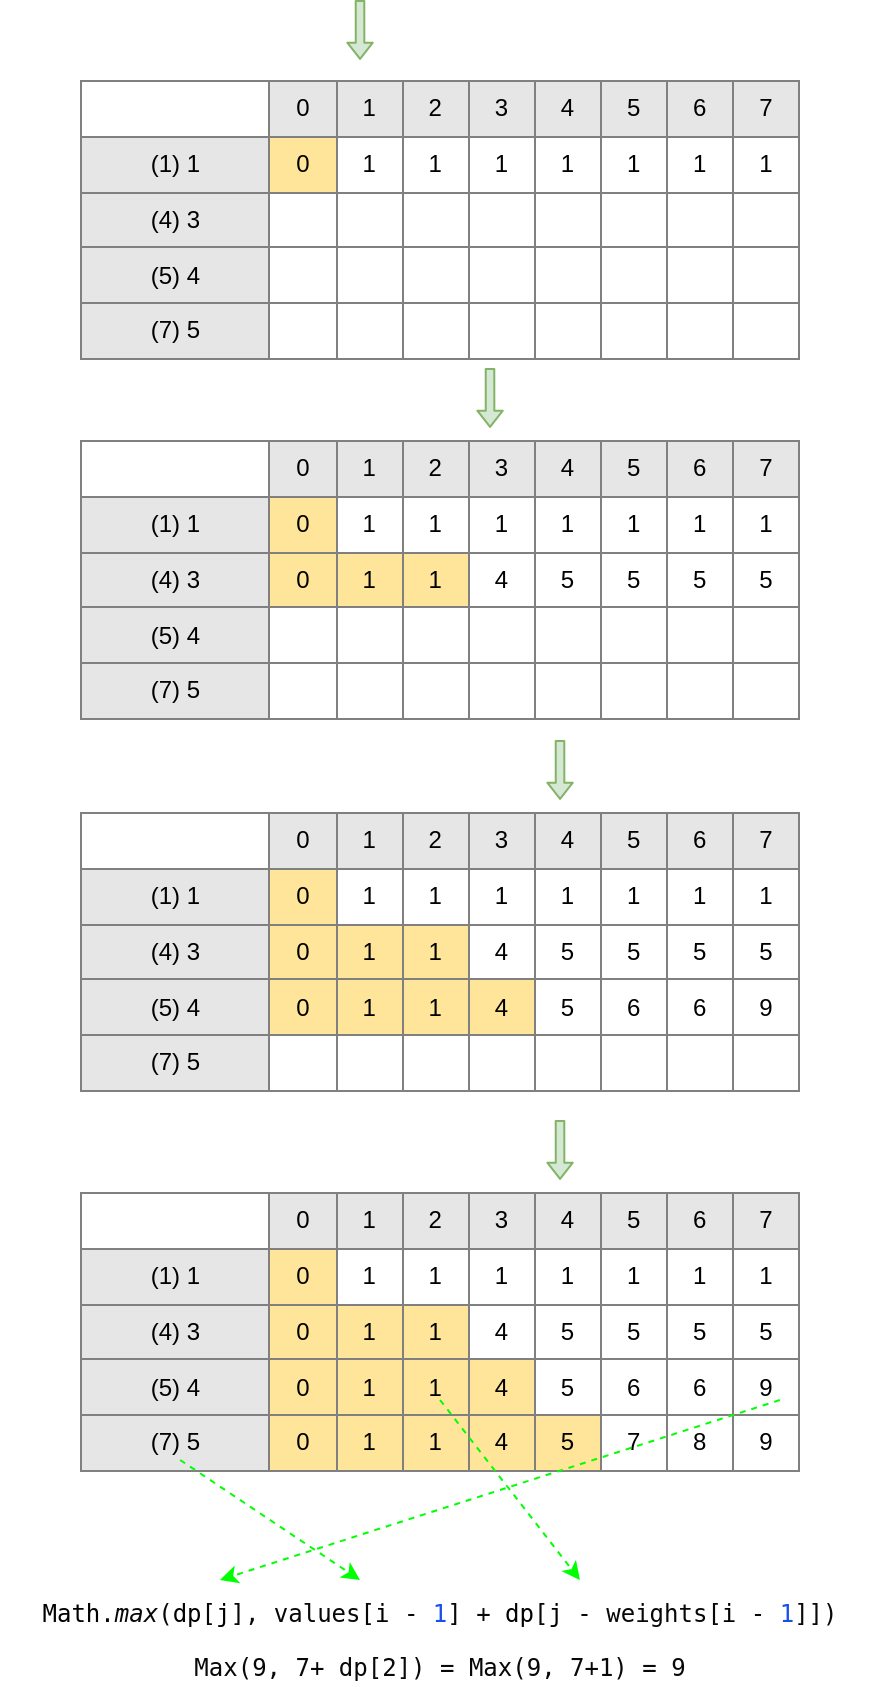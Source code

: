 <mxfile version="12.6.5" type="device"><diagram id="l_gKkpV8gHAn2WTWgXcG" name="Page-1"><mxGraphModel dx="632" dy="487" grid="1" gridSize="10" guides="1" tooltips="1" connect="1" arrows="1" fold="1" page="1" pageScale="1" pageWidth="500" pageHeight="1200" math="0" shadow="0"><root><mxCell id="0"/><mxCell id="1" parent="0"/><mxCell id="OYWhIVPoLaPDVIx-nMd9-1" value="&lt;table border=&quot;1&quot; width=&quot;100%&quot; style=&quot;width: 100% ; height: 100% ; border-collapse: collapse&quot;&gt;&lt;tbody&gt;&lt;tr&gt;&lt;td align=&quot;center&quot;&gt;&lt;br&gt;&lt;/td&gt;&lt;td align=&quot;center&quot; style=&quot;background-color: rgb(230 , 230 , 230)&quot;&gt;0&lt;/td&gt;&lt;td align=&quot;center&quot; style=&quot;background-color: rgb(230 , 230 , 230)&quot;&gt;1&lt;/td&gt;&lt;td style=&quot;text-align: center ; background-color: rgb(230 , 230 , 230)&quot;&gt;2&lt;/td&gt;&lt;td style=&quot;text-align: center ; background-color: rgb(230 , 230 , 230)&quot;&gt;3&lt;/td&gt;&lt;td style=&quot;text-align: center ; background-color: rgb(230 , 230 , 230)&quot;&gt;4&lt;/td&gt;&lt;td style=&quot;text-align: center ; background-color: rgb(230 , 230 , 230)&quot;&gt;5&lt;/td&gt;&lt;td style=&quot;text-align: center ; background-color: rgb(230 , 230 , 230)&quot;&gt;6&lt;/td&gt;&lt;td style=&quot;text-align: center ; background-color: rgb(230 , 230 , 230)&quot;&gt;7&lt;/td&gt;&lt;/tr&gt;&lt;tr&gt;&lt;td align=&quot;center&quot; style=&quot;background-color: rgb(230 , 230 , 230)&quot;&gt;(1) 1&lt;/td&gt;&lt;td align=&quot;center&quot; style=&quot;background-color: rgb(255 , 229 , 153)&quot;&gt;0&lt;/td&gt;&lt;td align=&quot;center&quot;&gt;1&lt;/td&gt;&lt;td style=&quot;text-align: center&quot;&gt;1&lt;/td&gt;&lt;td style=&quot;text-align: center&quot;&gt;1&lt;/td&gt;&lt;td style=&quot;text-align: center&quot;&gt;1&lt;/td&gt;&lt;td style=&quot;text-align: center&quot;&gt;1&lt;/td&gt;&lt;td style=&quot;text-align: center&quot;&gt;1&lt;/td&gt;&lt;td style=&quot;text-align: center&quot;&gt;1&lt;/td&gt;&lt;/tr&gt;&lt;tr&gt;&lt;td align=&quot;center&quot; style=&quot;background-color: rgb(230 , 230 , 230)&quot;&gt;(4) 3&lt;/td&gt;&lt;td align=&quot;center&quot;&gt;&lt;br&gt;&lt;/td&gt;&lt;td align=&quot;center&quot;&gt;&lt;br&gt;&lt;/td&gt;&lt;td&gt;&lt;br&gt;&lt;/td&gt;&lt;td&gt;&lt;br&gt;&lt;/td&gt;&lt;td&gt;&lt;br&gt;&lt;/td&gt;&lt;td&gt;&lt;br&gt;&lt;/td&gt;&lt;td&gt;&lt;br&gt;&lt;/td&gt;&lt;td&gt;&lt;br&gt;&lt;/td&gt;&lt;/tr&gt;&lt;tr&gt;&lt;td style=&quot;text-align: center ; background-color: rgb(230 , 230 , 230)&quot;&gt;(5) 4&lt;/td&gt;&lt;td&gt;&lt;br&gt;&lt;/td&gt;&lt;td&gt;&lt;br&gt;&lt;/td&gt;&lt;td&gt;&lt;br&gt;&lt;/td&gt;&lt;td&gt;&lt;br&gt;&lt;/td&gt;&lt;td&gt;&lt;br&gt;&lt;/td&gt;&lt;td&gt;&lt;br&gt;&lt;/td&gt;&lt;td&gt;&lt;br&gt;&lt;/td&gt;&lt;td&gt;&lt;br&gt;&lt;/td&gt;&lt;/tr&gt;&lt;tr&gt;&lt;td style=&quot;text-align: center ; background-color: rgb(230 , 230 , 230)&quot;&gt;(7) 5&lt;/td&gt;&lt;td&gt;&lt;br&gt;&lt;/td&gt;&lt;td&gt;&lt;br&gt;&lt;/td&gt;&lt;td&gt;&lt;br&gt;&lt;/td&gt;&lt;td&gt;&lt;br&gt;&lt;/td&gt;&lt;td&gt;&lt;br&gt;&lt;/td&gt;&lt;td&gt;&lt;br&gt;&lt;/td&gt;&lt;td&gt;&lt;br&gt;&lt;/td&gt;&lt;td&gt;&lt;br&gt;&lt;/td&gt;&lt;/tr&gt;&lt;/tbody&gt;&lt;/table&gt;" style="text;html=1;strokeColor=none;fillColor=none;overflow=fill;" parent="1" vertex="1"><mxGeometry x="80" y="80" width="360" height="140" as="geometry"/></mxCell><mxCell id="OYWhIVPoLaPDVIx-nMd9-41" value="&lt;table border=&quot;1&quot; width=&quot;100%&quot; style=&quot;width: 100% ; height: 100% ; border-collapse: collapse&quot;&gt;&lt;tbody&gt;&lt;tr&gt;&lt;td align=&quot;center&quot;&gt;&lt;br&gt;&lt;/td&gt;&lt;td align=&quot;center&quot; style=&quot;background-color: rgb(230 , 230 , 230)&quot;&gt;0&lt;/td&gt;&lt;td align=&quot;center&quot; style=&quot;background-color: rgb(230 , 230 , 230)&quot;&gt;1&lt;/td&gt;&lt;td style=&quot;text-align: center ; background-color: rgb(230 , 230 , 230)&quot;&gt;2&lt;/td&gt;&lt;td style=&quot;text-align: center ; background-color: rgb(230 , 230 , 230)&quot;&gt;3&lt;/td&gt;&lt;td style=&quot;text-align: center ; background-color: rgb(230 , 230 , 230)&quot;&gt;4&lt;/td&gt;&lt;td style=&quot;text-align: center ; background-color: rgb(230 , 230 , 230)&quot;&gt;5&lt;/td&gt;&lt;td style=&quot;text-align: center ; background-color: rgb(230 , 230 , 230)&quot;&gt;6&lt;/td&gt;&lt;td style=&quot;text-align: center ; background-color: rgb(230 , 230 , 230)&quot;&gt;7&lt;/td&gt;&lt;/tr&gt;&lt;tr&gt;&lt;td align=&quot;center&quot; style=&quot;background-color: rgb(230 , 230 , 230)&quot;&gt;(1) 1&lt;/td&gt;&lt;td align=&quot;center&quot; style=&quot;background-color: rgb(255 , 229 , 153)&quot;&gt;0&lt;/td&gt;&lt;td align=&quot;center&quot;&gt;1&lt;/td&gt;&lt;td style=&quot;text-align: center&quot;&gt;1&lt;/td&gt;&lt;td style=&quot;text-align: center&quot;&gt;1&lt;/td&gt;&lt;td style=&quot;text-align: center&quot;&gt;1&lt;/td&gt;&lt;td style=&quot;text-align: center&quot;&gt;1&lt;/td&gt;&lt;td style=&quot;text-align: center&quot;&gt;1&lt;/td&gt;&lt;td style=&quot;text-align: center&quot;&gt;1&lt;/td&gt;&lt;/tr&gt;&lt;tr&gt;&lt;td align=&quot;center&quot; style=&quot;background-color: rgb(230 , 230 , 230)&quot;&gt;(4) 3&lt;/td&gt;&lt;td align=&quot;center&quot; style=&quot;background-color: rgb(255 , 229 , 153)&quot;&gt;0&lt;/td&gt;&lt;td align=&quot;center&quot; style=&quot;background-color: rgb(255 , 229 , 153)&quot;&gt;1&lt;/td&gt;&lt;td style=&quot;text-align: center ; background-color: rgb(255 , 229 , 153)&quot;&gt;1&lt;/td&gt;&lt;td style=&quot;text-align: center&quot;&gt;4&lt;/td&gt;&lt;td style=&quot;text-align: center&quot;&gt;5&lt;/td&gt;&lt;td style=&quot;text-align: center&quot;&gt;5&lt;/td&gt;&lt;td style=&quot;text-align: center&quot;&gt;5&lt;/td&gt;&lt;td style=&quot;text-align: center&quot;&gt;5&lt;/td&gt;&lt;/tr&gt;&lt;tr&gt;&lt;td style=&quot;text-align: center ; background-color: rgb(230 , 230 , 230)&quot;&gt;(5) 4&lt;/td&gt;&lt;td&gt;&lt;br&gt;&lt;/td&gt;&lt;td&gt;&lt;br&gt;&lt;/td&gt;&lt;td&gt;&lt;br&gt;&lt;/td&gt;&lt;td&gt;&lt;br&gt;&lt;/td&gt;&lt;td&gt;&lt;br&gt;&lt;/td&gt;&lt;td&gt;&lt;br&gt;&lt;/td&gt;&lt;td&gt;&lt;br&gt;&lt;/td&gt;&lt;td&gt;&lt;br&gt;&lt;/td&gt;&lt;/tr&gt;&lt;tr&gt;&lt;td style=&quot;text-align: center ; background-color: rgb(230 , 230 , 230)&quot;&gt;(7) 5&lt;/td&gt;&lt;td&gt;&lt;br&gt;&lt;/td&gt;&lt;td&gt;&lt;br&gt;&lt;/td&gt;&lt;td&gt;&lt;br&gt;&lt;/td&gt;&lt;td&gt;&lt;br&gt;&lt;/td&gt;&lt;td&gt;&lt;br&gt;&lt;/td&gt;&lt;td&gt;&lt;br&gt;&lt;/td&gt;&lt;td&gt;&lt;br&gt;&lt;/td&gt;&lt;td&gt;&lt;br&gt;&lt;/td&gt;&lt;/tr&gt;&lt;/tbody&gt;&lt;/table&gt;" style="text;html=1;strokeColor=none;fillColor=none;overflow=fill;" parent="1" vertex="1"><mxGeometry x="80" y="260" width="360" height="140" as="geometry"/></mxCell><mxCell id="OYWhIVPoLaPDVIx-nMd9-42" value="" style="shape=flexArrow;endArrow=classic;html=1;endWidth=7.46;endSize=2.362;width=4.286;entryX=0.389;entryY=0.071;entryDx=0;entryDy=0;entryPerimeter=0;fillColor=#d5e8d4;strokeColor=#82b366;" parent="1" edge="1"><mxGeometry width="50" height="50" relative="1" as="geometry"><mxPoint x="285" y="224" as="sourcePoint"/><mxPoint x="285.04" y="253.94" as="targetPoint"/></mxGeometry></mxCell><mxCell id="OYWhIVPoLaPDVIx-nMd9-43" value="" style="shape=flexArrow;endArrow=classic;html=1;endWidth=7.46;endSize=2.362;width=4.286;entryX=0.389;entryY=0.071;entryDx=0;entryDy=0;entryPerimeter=0;fillColor=#d5e8d4;strokeColor=#82b366;" parent="1" edge="1"><mxGeometry width="50" height="50" relative="1" as="geometry"><mxPoint x="220" y="40" as="sourcePoint"/><mxPoint x="220.04" y="69.94" as="targetPoint"/></mxGeometry></mxCell><mxCell id="OYWhIVPoLaPDVIx-nMd9-44" value="&lt;table border=&quot;1&quot; width=&quot;100%&quot; style=&quot;width: 100% ; height: 100% ; border-collapse: collapse&quot;&gt;&lt;tbody&gt;&lt;tr&gt;&lt;td align=&quot;center&quot;&gt;&lt;br&gt;&lt;/td&gt;&lt;td align=&quot;center&quot; style=&quot;background-color: rgb(230 , 230 , 230)&quot;&gt;0&lt;/td&gt;&lt;td align=&quot;center&quot; style=&quot;background-color: rgb(230 , 230 , 230)&quot;&gt;1&lt;/td&gt;&lt;td style=&quot;text-align: center ; background-color: rgb(230 , 230 , 230)&quot;&gt;2&lt;/td&gt;&lt;td style=&quot;text-align: center ; background-color: rgb(230 , 230 , 230)&quot;&gt;3&lt;/td&gt;&lt;td style=&quot;text-align: center ; background-color: rgb(230 , 230 , 230)&quot;&gt;4&lt;/td&gt;&lt;td style=&quot;text-align: center ; background-color: rgb(230 , 230 , 230)&quot;&gt;5&lt;/td&gt;&lt;td style=&quot;text-align: center ; background-color: rgb(230 , 230 , 230)&quot;&gt;6&lt;/td&gt;&lt;td style=&quot;text-align: center ; background-color: rgb(230 , 230 , 230)&quot;&gt;7&lt;/td&gt;&lt;/tr&gt;&lt;tr&gt;&lt;td align=&quot;center&quot; style=&quot;background-color: rgb(230 , 230 , 230)&quot;&gt;(1) 1&lt;/td&gt;&lt;td align=&quot;center&quot; style=&quot;background-color: rgb(255 , 229 , 153)&quot;&gt;0&lt;/td&gt;&lt;td align=&quot;center&quot;&gt;1&lt;/td&gt;&lt;td style=&quot;text-align: center&quot;&gt;1&lt;/td&gt;&lt;td style=&quot;text-align: center&quot;&gt;1&lt;/td&gt;&lt;td style=&quot;text-align: center&quot;&gt;1&lt;/td&gt;&lt;td style=&quot;text-align: center&quot;&gt;1&lt;/td&gt;&lt;td style=&quot;text-align: center&quot;&gt;1&lt;/td&gt;&lt;td style=&quot;text-align: center&quot;&gt;1&lt;/td&gt;&lt;/tr&gt;&lt;tr&gt;&lt;td align=&quot;center&quot; style=&quot;background-color: rgb(230 , 230 , 230)&quot;&gt;(4) 3&lt;/td&gt;&lt;td align=&quot;center&quot; style=&quot;background-color: rgb(255 , 229 , 153)&quot;&gt;0&lt;/td&gt;&lt;td align=&quot;center&quot; style=&quot;background-color: rgb(255 , 229 , 153)&quot;&gt;1&lt;/td&gt;&lt;td style=&quot;text-align: center ; background-color: rgb(255 , 229 , 153)&quot;&gt;1&lt;/td&gt;&lt;td style=&quot;text-align: center&quot;&gt;4&lt;/td&gt;&lt;td style=&quot;text-align: center&quot;&gt;5&lt;/td&gt;&lt;td style=&quot;text-align: center&quot;&gt;5&lt;/td&gt;&lt;td style=&quot;text-align: center&quot;&gt;5&lt;/td&gt;&lt;td style=&quot;text-align: center&quot;&gt;5&lt;/td&gt;&lt;/tr&gt;&lt;tr&gt;&lt;td style=&quot;text-align: center ; background-color: rgb(230 , 230 , 230)&quot;&gt;(5) 4&lt;/td&gt;&lt;td style=&quot;text-align: center ; background-color: rgb(255 , 229 , 153)&quot;&gt;0&lt;/td&gt;&lt;td style=&quot;text-align: center ; background-color: rgb(255 , 229 , 153)&quot;&gt;1&lt;/td&gt;&lt;td style=&quot;text-align: center ; background-color: rgb(255 , 229 , 153)&quot;&gt;1&lt;/td&gt;&lt;td style=&quot;text-align: center ; background-color: rgb(255 , 229 , 153)&quot;&gt;4&lt;/td&gt;&lt;td style=&quot;text-align: center&quot;&gt;5&lt;/td&gt;&lt;td style=&quot;text-align: center&quot;&gt;6&lt;/td&gt;&lt;td style=&quot;text-align: center&quot;&gt;6&lt;/td&gt;&lt;td style=&quot;text-align: center&quot;&gt;9&lt;/td&gt;&lt;/tr&gt;&lt;tr&gt;&lt;td style=&quot;text-align: center ; background-color: rgb(230 , 230 , 230)&quot;&gt;(7) 5&lt;/td&gt;&lt;td&gt;&lt;br&gt;&lt;/td&gt;&lt;td&gt;&lt;br&gt;&lt;/td&gt;&lt;td&gt;&lt;br&gt;&lt;/td&gt;&lt;td&gt;&lt;br&gt;&lt;/td&gt;&lt;td&gt;&lt;br&gt;&lt;/td&gt;&lt;td&gt;&lt;br&gt;&lt;/td&gt;&lt;td&gt;&lt;br&gt;&lt;/td&gt;&lt;td&gt;&lt;br&gt;&lt;/td&gt;&lt;/tr&gt;&lt;/tbody&gt;&lt;/table&gt;" style="text;html=1;strokeColor=none;fillColor=none;overflow=fill;" parent="1" vertex="1"><mxGeometry x="80" y="446" width="360" height="140" as="geometry"/></mxCell><mxCell id="OYWhIVPoLaPDVIx-nMd9-45" value="" style="shape=flexArrow;endArrow=classic;html=1;endWidth=7.46;endSize=2.362;width=4.286;entryX=0.389;entryY=0.071;entryDx=0;entryDy=0;entryPerimeter=0;fillColor=#d5e8d4;strokeColor=#82b366;" parent="1" edge="1"><mxGeometry width="50" height="50" relative="1" as="geometry"><mxPoint x="320" y="410" as="sourcePoint"/><mxPoint x="320.04" y="439.94" as="targetPoint"/></mxGeometry></mxCell><mxCell id="OYWhIVPoLaPDVIx-nMd9-46" value="&lt;table border=&quot;1&quot; width=&quot;100%&quot; style=&quot;width: 100% ; height: 100% ; border-collapse: collapse&quot;&gt;&lt;tbody&gt;&lt;tr&gt;&lt;td align=&quot;center&quot;&gt;&lt;br&gt;&lt;/td&gt;&lt;td align=&quot;center&quot; style=&quot;background-color: rgb(230 , 230 , 230)&quot;&gt;0&lt;/td&gt;&lt;td align=&quot;center&quot; style=&quot;background-color: rgb(230 , 230 , 230)&quot;&gt;1&lt;/td&gt;&lt;td style=&quot;text-align: center ; background-color: rgb(230 , 230 , 230)&quot;&gt;2&lt;/td&gt;&lt;td style=&quot;text-align: center ; background-color: rgb(230 , 230 , 230)&quot;&gt;3&lt;/td&gt;&lt;td style=&quot;text-align: center ; background-color: rgb(230 , 230 , 230)&quot;&gt;4&lt;/td&gt;&lt;td style=&quot;text-align: center ; background-color: rgb(230 , 230 , 230)&quot;&gt;5&lt;/td&gt;&lt;td style=&quot;text-align: center ; background-color: rgb(230 , 230 , 230)&quot;&gt;6&lt;/td&gt;&lt;td style=&quot;text-align: center ; background-color: rgb(230 , 230 , 230)&quot;&gt;7&lt;/td&gt;&lt;/tr&gt;&lt;tr&gt;&lt;td align=&quot;center&quot; style=&quot;background-color: rgb(230 , 230 , 230)&quot;&gt;(1) 1&lt;/td&gt;&lt;td align=&quot;center&quot; style=&quot;background-color: rgb(255 , 229 , 153)&quot;&gt;0&lt;/td&gt;&lt;td align=&quot;center&quot;&gt;1&lt;/td&gt;&lt;td style=&quot;text-align: center&quot;&gt;1&lt;/td&gt;&lt;td style=&quot;text-align: center&quot;&gt;1&lt;/td&gt;&lt;td style=&quot;text-align: center&quot;&gt;1&lt;/td&gt;&lt;td style=&quot;text-align: center&quot;&gt;1&lt;/td&gt;&lt;td style=&quot;text-align: center&quot;&gt;1&lt;/td&gt;&lt;td style=&quot;text-align: center&quot;&gt;1&lt;/td&gt;&lt;/tr&gt;&lt;tr&gt;&lt;td align=&quot;center&quot; style=&quot;background-color: rgb(230 , 230 , 230)&quot;&gt;(4) 3&lt;/td&gt;&lt;td align=&quot;center&quot; style=&quot;background-color: rgb(255 , 229 , 153)&quot;&gt;0&lt;/td&gt;&lt;td align=&quot;center&quot; style=&quot;background-color: rgb(255 , 229 , 153)&quot;&gt;1&lt;/td&gt;&lt;td style=&quot;text-align: center ; background-color: rgb(255 , 229 , 153)&quot;&gt;1&lt;/td&gt;&lt;td style=&quot;text-align: center&quot;&gt;4&lt;/td&gt;&lt;td style=&quot;text-align: center&quot;&gt;5&lt;/td&gt;&lt;td style=&quot;text-align: center&quot;&gt;5&lt;/td&gt;&lt;td style=&quot;text-align: center&quot;&gt;5&lt;/td&gt;&lt;td style=&quot;text-align: center&quot;&gt;5&lt;/td&gt;&lt;/tr&gt;&lt;tr&gt;&lt;td style=&quot;text-align: center ; background-color: rgb(230 , 230 , 230)&quot;&gt;(5) 4&lt;/td&gt;&lt;td style=&quot;text-align: center ; background-color: rgb(255 , 229 , 153)&quot;&gt;0&lt;/td&gt;&lt;td style=&quot;text-align: center ; background-color: rgb(255 , 229 , 153)&quot;&gt;1&lt;/td&gt;&lt;td style=&quot;text-align: center ; background-color: rgb(255 , 229 , 153)&quot;&gt;1&lt;/td&gt;&lt;td style=&quot;text-align: center ; background-color: rgb(255 , 229 , 153)&quot;&gt;4&lt;/td&gt;&lt;td style=&quot;text-align: center&quot;&gt;5&lt;/td&gt;&lt;td style=&quot;text-align: center&quot;&gt;6&lt;/td&gt;&lt;td style=&quot;text-align: center&quot;&gt;6&lt;/td&gt;&lt;td style=&quot;text-align: center&quot;&gt;9&lt;/td&gt;&lt;/tr&gt;&lt;tr&gt;&lt;td style=&quot;text-align: center ; background-color: rgb(230 , 230 , 230)&quot;&gt;(7) 5&lt;/td&gt;&lt;td style=&quot;text-align: center ; background-color: rgb(255 , 229 , 153)&quot;&gt;0&lt;/td&gt;&lt;td style=&quot;text-align: center ; background-color: rgb(255 , 229 , 153)&quot;&gt;1&lt;/td&gt;&lt;td style=&quot;text-align: center ; background-color: rgb(255 , 229 , 153)&quot;&gt;1&lt;/td&gt;&lt;td style=&quot;text-align: center ; background-color: rgb(255 , 229 , 153)&quot;&gt;4&lt;/td&gt;&lt;td style=&quot;text-align: center ; background-color: rgb(255 , 229 , 153)&quot;&gt;5&lt;/td&gt;&lt;td style=&quot;text-align: center&quot;&gt;7&lt;/td&gt;&lt;td style=&quot;text-align: center&quot;&gt;8&lt;/td&gt;&lt;td style=&quot;text-align: center&quot;&gt;9&lt;/td&gt;&lt;/tr&gt;&lt;/tbody&gt;&lt;/table&gt;" style="text;html=1;strokeColor=none;fillColor=none;overflow=fill;" parent="1" vertex="1"><mxGeometry x="80" y="636" width="360" height="140" as="geometry"/></mxCell><mxCell id="OYWhIVPoLaPDVIx-nMd9-47" value="" style="shape=flexArrow;endArrow=classic;html=1;endWidth=7.46;endSize=2.362;width=4.286;entryX=0.389;entryY=0.071;entryDx=0;entryDy=0;entryPerimeter=0;fillColor=#d5e8d4;strokeColor=#82b366;" parent="1" edge="1"><mxGeometry width="50" height="50" relative="1" as="geometry"><mxPoint x="320" y="600" as="sourcePoint"/><mxPoint x="320.04" y="629.94" as="targetPoint"/></mxGeometry></mxCell><mxCell id="OYWhIVPoLaPDVIx-nMd9-48" value="&lt;pre style=&quot;background-color: rgb(255 , 255 , 255) ; color: rgb(8 , 8 , 8) ; font-family: &amp;#34;jetbrains mono&amp;#34; , monospace&quot;&gt;&lt;span style=&quot;color: rgb(0 , 0 , 0)&quot;&gt;Math&lt;/span&gt;.&lt;span style=&quot;font-style: italic&quot;&gt;max&lt;/span&gt;(&lt;span style=&quot;color: rgb(0 , 0 , 0)&quot;&gt;dp&lt;/span&gt;[&lt;span style=&quot;color: rgb(0 , 0 , 0)&quot;&gt;j&lt;/span&gt;], values[&lt;span style=&quot;color: rgb(0 , 0 , 0)&quot;&gt;i &lt;/span&gt;- &lt;span style=&quot;color: rgb(23 , 80 , 235)&quot;&gt;1&lt;/span&gt;] + &lt;span style=&quot;color: rgb(0 , 0 , 0)&quot;&gt;dp&lt;/span&gt;[&lt;span style=&quot;color: rgb(0 , 0 , 0)&quot;&gt;j &lt;/span&gt;- weights[&lt;span style=&quot;color: rgb(0 , 0 , 0)&quot;&gt;i &lt;/span&gt;- &lt;span style=&quot;color: rgb(23 , 80 , 235)&quot;&gt;1&lt;/span&gt;]])&lt;/pre&gt;&lt;pre style=&quot;background-color: rgb(255 , 255 , 255) ; color: rgb(8 , 8 , 8) ; font-family: &amp;#34;jetbrains mono&amp;#34; , monospace&quot;&gt;Max(9, 7+ dp[2]) = Max(9, 7+1) = 9&lt;/pre&gt;" style="text;html=1;strokeColor=none;fillColor=none;align=center;verticalAlign=middle;whiteSpace=wrap;rounded=0;" parent="1" vertex="1"><mxGeometry x="40" y="850" width="440" height="20" as="geometry"/></mxCell><mxCell id="xsnO71DPAiSOw-oztarD-3" value="" style="endArrow=classic;html=1;strokeColor=#00FF00;exitX=0.972;exitY=0.743;exitDx=0;exitDy=0;exitPerimeter=0;dashed=1;" edge="1" parent="1" source="OYWhIVPoLaPDVIx-nMd9-46"><mxGeometry width="50" height="50" relative="1" as="geometry"><mxPoint x="410" y="790" as="sourcePoint"/><mxPoint x="150" y="830" as="targetPoint"/></mxGeometry></mxCell><mxCell id="xsnO71DPAiSOw-oztarD-4" value="" style="endArrow=classic;html=1;strokeColor=#00FF00;dashed=1;exitX=0.139;exitY=0.957;exitDx=0;exitDy=0;exitPerimeter=0;" edge="1" parent="1" source="OYWhIVPoLaPDVIx-nMd9-46"><mxGeometry width="50" height="50" relative="1" as="geometry"><mxPoint x="130" y="790" as="sourcePoint"/><mxPoint x="220" y="830" as="targetPoint"/></mxGeometry></mxCell><mxCell id="xsnO71DPAiSOw-oztarD-5" value="" style="endArrow=classic;html=1;strokeColor=#00FF00;dashed=1;" edge="1" parent="1"><mxGeometry width="50" height="50" relative="1" as="geometry"><mxPoint x="260" y="740" as="sourcePoint"/><mxPoint x="330" y="830" as="targetPoint"/></mxGeometry></mxCell></root></mxGraphModel></diagram></mxfile>